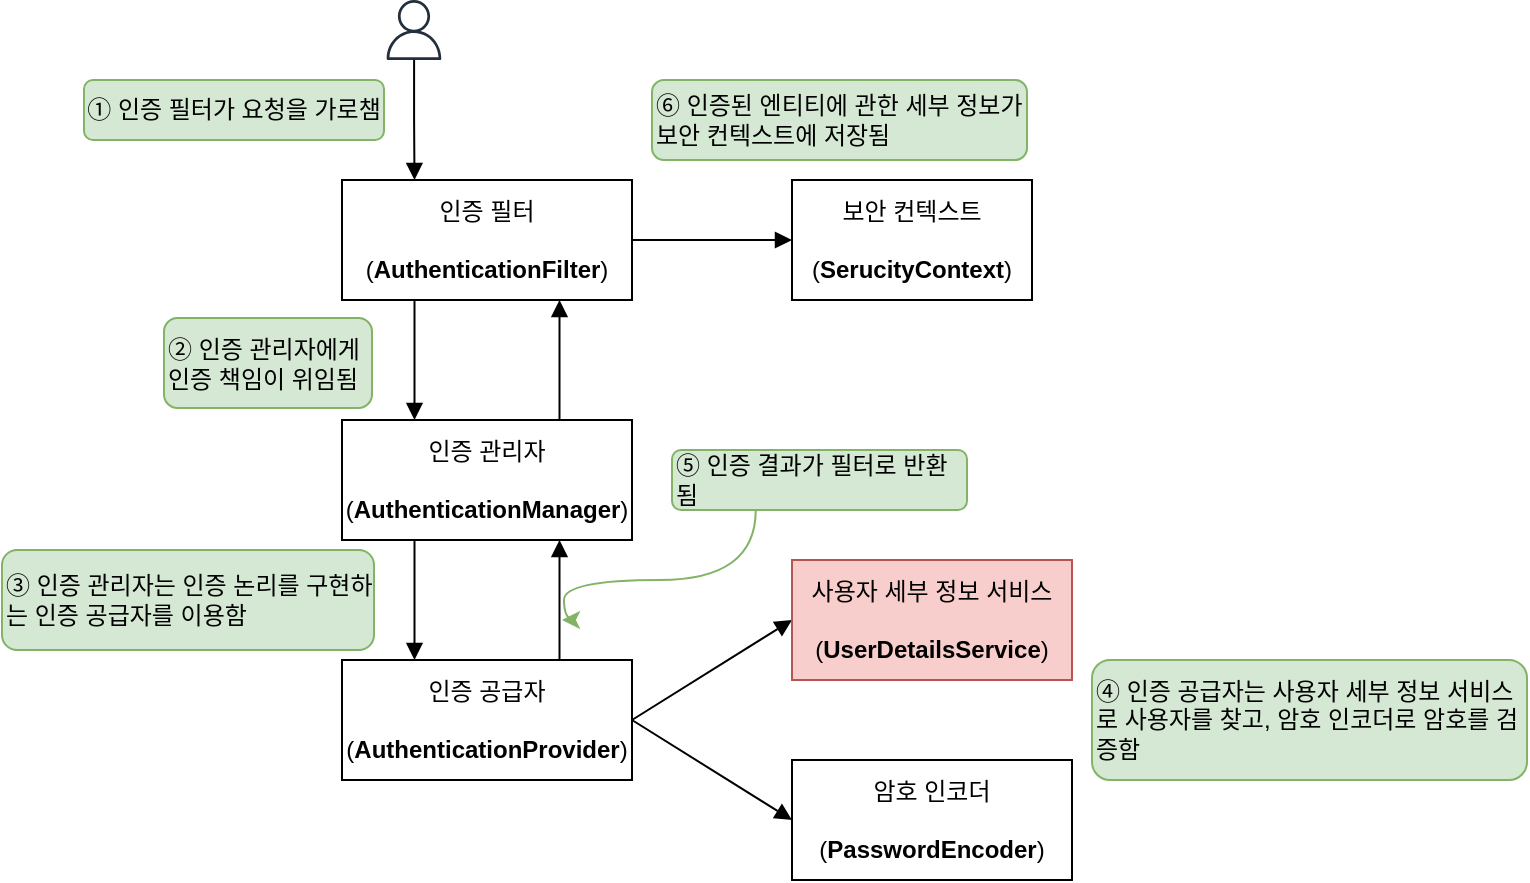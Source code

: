 <mxfile version="23.0.2" type="device">
  <diagram name="페이지-1" id="7pgbpD99G9CZ7M_Vq6ga">
    <mxGraphModel dx="1114" dy="894" grid="1" gridSize="10" guides="1" tooltips="1" connect="1" arrows="1" fold="1" page="1" pageScale="1" pageWidth="827" pageHeight="1169" math="0" shadow="0">
      <root>
        <mxCell id="0" />
        <mxCell id="1" parent="0" />
        <mxCell id="qoeaZtmwknUBaQb21UCB-1" style="edgeStyle=orthogonalEdgeStyle;rounded=0;orthogonalLoop=1;jettySize=auto;html=1;entryX=0.25;entryY=0;entryDx=0;entryDy=0;endArrow=block;endFill=1;" parent="1" source="qoeaZtmwknUBaQb21UCB-2" target="qoeaZtmwknUBaQb21UCB-5" edge="1">
          <mxGeometry relative="1" as="geometry" />
        </mxCell>
        <mxCell id="qoeaZtmwknUBaQb21UCB-2" value="" style="sketch=0;outlineConnect=0;fontColor=#232F3E;gradientColor=none;fillColor=#232F3D;strokeColor=none;dashed=0;verticalLabelPosition=bottom;verticalAlign=top;align=center;html=1;fontSize=12;fontStyle=0;aspect=fixed;pointerEvents=1;shape=mxgraph.aws4.user;" parent="1" vertex="1">
          <mxGeometry x="196" y="30" width="30" height="30" as="geometry" />
        </mxCell>
        <mxCell id="qoeaZtmwknUBaQb21UCB-3" style="edgeStyle=orthogonalEdgeStyle;rounded=0;orthogonalLoop=1;jettySize=auto;html=1;exitX=0.25;exitY=1;exitDx=0;exitDy=0;entryX=0.25;entryY=0;entryDx=0;entryDy=0;endArrow=block;endFill=1;" parent="1" source="qoeaZtmwknUBaQb21UCB-5" target="qoeaZtmwknUBaQb21UCB-8" edge="1">
          <mxGeometry relative="1" as="geometry" />
        </mxCell>
        <mxCell id="qoeaZtmwknUBaQb21UCB-4" style="edgeStyle=orthogonalEdgeStyle;rounded=0;orthogonalLoop=1;jettySize=auto;html=1;exitX=1;exitY=0.5;exitDx=0;exitDy=0;entryX=0;entryY=0.5;entryDx=0;entryDy=0;endArrow=block;endFill=1;" parent="1" source="qoeaZtmwknUBaQb21UCB-5" target="qoeaZtmwknUBaQb21UCB-13" edge="1">
          <mxGeometry relative="1" as="geometry" />
        </mxCell>
        <mxCell id="qoeaZtmwknUBaQb21UCB-5" value="인증 필터&lt;br&gt;&lt;br&gt;(&lt;b&gt;AuthenticationFilter&lt;/b&gt;)" style="rounded=0;whiteSpace=wrap;html=1;" parent="1" vertex="1">
          <mxGeometry x="175" y="120" width="145" height="60" as="geometry" />
        </mxCell>
        <mxCell id="qoeaZtmwknUBaQb21UCB-6" style="edgeStyle=orthogonalEdgeStyle;rounded=0;orthogonalLoop=1;jettySize=auto;html=1;exitX=0.25;exitY=1;exitDx=0;exitDy=0;entryX=0.25;entryY=0;entryDx=0;entryDy=0;endArrow=block;endFill=1;" parent="1" source="qoeaZtmwknUBaQb21UCB-8" target="qoeaZtmwknUBaQb21UCB-12" edge="1">
          <mxGeometry relative="1" as="geometry" />
        </mxCell>
        <mxCell id="qoeaZtmwknUBaQb21UCB-7" style="edgeStyle=orthogonalEdgeStyle;rounded=0;orthogonalLoop=1;jettySize=auto;html=1;exitX=0.75;exitY=0;exitDx=0;exitDy=0;entryX=0.75;entryY=1;entryDx=0;entryDy=0;endArrow=block;endFill=1;" parent="1" source="qoeaZtmwknUBaQb21UCB-8" target="qoeaZtmwknUBaQb21UCB-5" edge="1">
          <mxGeometry relative="1" as="geometry" />
        </mxCell>
        <mxCell id="qoeaZtmwknUBaQb21UCB-8" value="인증 관리자&lt;br&gt;&lt;br&gt;(&lt;b&gt;AuthenticationManager&lt;/b&gt;)" style="rounded=0;whiteSpace=wrap;html=1;" parent="1" vertex="1">
          <mxGeometry x="175" y="240" width="145" height="60" as="geometry" />
        </mxCell>
        <mxCell id="qoeaZtmwknUBaQb21UCB-9" style="edgeStyle=orthogonalEdgeStyle;rounded=0;orthogonalLoop=1;jettySize=auto;html=1;exitX=0.75;exitY=0;exitDx=0;exitDy=0;entryX=0.75;entryY=1;entryDx=0;entryDy=0;endArrow=block;endFill=1;" parent="1" source="qoeaZtmwknUBaQb21UCB-12" target="qoeaZtmwknUBaQb21UCB-8" edge="1">
          <mxGeometry relative="1" as="geometry" />
        </mxCell>
        <mxCell id="qoeaZtmwknUBaQb21UCB-10" style="rounded=0;orthogonalLoop=1;jettySize=auto;html=1;exitX=1;exitY=0.5;exitDx=0;exitDy=0;entryX=0;entryY=0.5;entryDx=0;entryDy=0;endArrow=block;endFill=1;" parent="1" source="qoeaZtmwknUBaQb21UCB-12" target="qoeaZtmwknUBaQb21UCB-14" edge="1">
          <mxGeometry relative="1" as="geometry" />
        </mxCell>
        <mxCell id="qoeaZtmwknUBaQb21UCB-11" style="rounded=0;orthogonalLoop=1;jettySize=auto;html=1;entryX=0;entryY=0.5;entryDx=0;entryDy=0;exitX=1;exitY=0.5;exitDx=0;exitDy=0;endArrow=block;endFill=1;" parent="1" source="qoeaZtmwknUBaQb21UCB-12" target="qoeaZtmwknUBaQb21UCB-15" edge="1">
          <mxGeometry relative="1" as="geometry" />
        </mxCell>
        <mxCell id="qoeaZtmwknUBaQb21UCB-12" value="인증 공급자&lt;br&gt;&lt;br&gt;(&lt;b&gt;AuthenticationProvider&lt;/b&gt;)" style="rounded=0;whiteSpace=wrap;html=1;" parent="1" vertex="1">
          <mxGeometry x="175" y="360" width="145" height="60" as="geometry" />
        </mxCell>
        <mxCell id="qoeaZtmwknUBaQb21UCB-13" value="보안 컨텍스트&lt;br&gt;&lt;br&gt;(&lt;b&gt;SerucityContext&lt;/b&gt;)" style="rounded=0;whiteSpace=wrap;html=1;" parent="1" vertex="1">
          <mxGeometry x="400" y="120" width="120" height="60" as="geometry" />
        </mxCell>
        <mxCell id="qoeaZtmwknUBaQb21UCB-14" value="사용자 세부 정보 서비스&lt;br&gt;&lt;br&gt;(&lt;b&gt;UserDetailsService&lt;/b&gt;)" style="rounded=0;whiteSpace=wrap;html=1;fillColor=#f8cecc;strokeColor=#b85450;" parent="1" vertex="1">
          <mxGeometry x="400" y="310" width="140" height="60" as="geometry" />
        </mxCell>
        <mxCell id="qoeaZtmwknUBaQb21UCB-15" value="암호 인코더&lt;br&gt;&lt;br&gt;(&lt;b&gt;PasswordEncoder&lt;/b&gt;)" style="rounded=0;whiteSpace=wrap;html=1;" parent="1" vertex="1">
          <mxGeometry x="400" y="410" width="140" height="60" as="geometry" />
        </mxCell>
        <mxCell id="qoeaZtmwknUBaQb21UCB-16" value="① 인증 필터가 요청을 가로챔" style="text;html=1;strokeColor=#82b366;fillColor=#d5e8d4;align=center;verticalAlign=middle;whiteSpace=wrap;rounded=1;" parent="1" vertex="1">
          <mxGeometry x="46" y="70" width="150" height="30" as="geometry" />
        </mxCell>
        <mxCell id="qoeaZtmwknUBaQb21UCB-17" value="② 인증 관리자에게 &lt;br&gt;인증 책임이 위임됨" style="text;html=1;strokeColor=#82b366;fillColor=#d5e8d4;align=left;verticalAlign=middle;whiteSpace=wrap;rounded=1;" parent="1" vertex="1">
          <mxGeometry x="86" y="189" width="104" height="45" as="geometry" />
        </mxCell>
        <mxCell id="qoeaZtmwknUBaQb21UCB-18" value="③ 인증 관리자는 인증 논리를 구현하는 인증 공급자를 이용함" style="text;html=1;strokeColor=#82b366;fillColor=#d5e8d4;align=left;verticalAlign=middle;whiteSpace=wrap;rounded=1;" parent="1" vertex="1">
          <mxGeometry x="5" y="305" width="186" height="50" as="geometry" />
        </mxCell>
        <mxCell id="qoeaZtmwknUBaQb21UCB-19" value="④ 인증 공급자는 사용자 세부 정보 서비스로 사용자를 찾고, 암호 인코더로 암호를 검증함" style="text;html=1;strokeColor=#82b366;fillColor=#d5e8d4;align=left;verticalAlign=middle;whiteSpace=wrap;rounded=1;" parent="1" vertex="1">
          <mxGeometry x="550" y="360" width="217.5" height="60" as="geometry" />
        </mxCell>
        <mxCell id="qoeaZtmwknUBaQb21UCB-20" style="edgeStyle=orthogonalEdgeStyle;rounded=0;orthogonalLoop=1;jettySize=auto;html=1;exitX=0.25;exitY=1;exitDx=0;exitDy=0;curved=1;fillColor=#d5e8d4;strokeColor=#82b366;" parent="1" edge="1">
          <mxGeometry relative="1" as="geometry">
            <mxPoint x="285" y="340" as="targetPoint" />
            <mxPoint x="381.875" y="285" as="sourcePoint" />
            <Array as="points">
              <mxPoint x="382" y="320" />
              <mxPoint x="286" y="320" />
            </Array>
          </mxGeometry>
        </mxCell>
        <mxCell id="qoeaZtmwknUBaQb21UCB-21" value="⑤ 인증 결과가 필터로 반환됨" style="text;html=1;strokeColor=#82b366;fillColor=#d5e8d4;align=left;verticalAlign=middle;whiteSpace=wrap;rounded=1;" parent="1" vertex="1">
          <mxGeometry x="340" y="255" width="147.5" height="30" as="geometry" />
        </mxCell>
        <mxCell id="qoeaZtmwknUBaQb21UCB-22" value="⑥ 인증된 엔티티에 관한 세부 정보가 보안 컨텍스트에 저장됨" style="text;html=1;strokeColor=#82b366;fillColor=#d5e8d4;align=left;verticalAlign=middle;whiteSpace=wrap;rounded=1;" parent="1" vertex="1">
          <mxGeometry x="330" y="70" width="187.5" height="40" as="geometry" />
        </mxCell>
      </root>
    </mxGraphModel>
  </diagram>
</mxfile>
